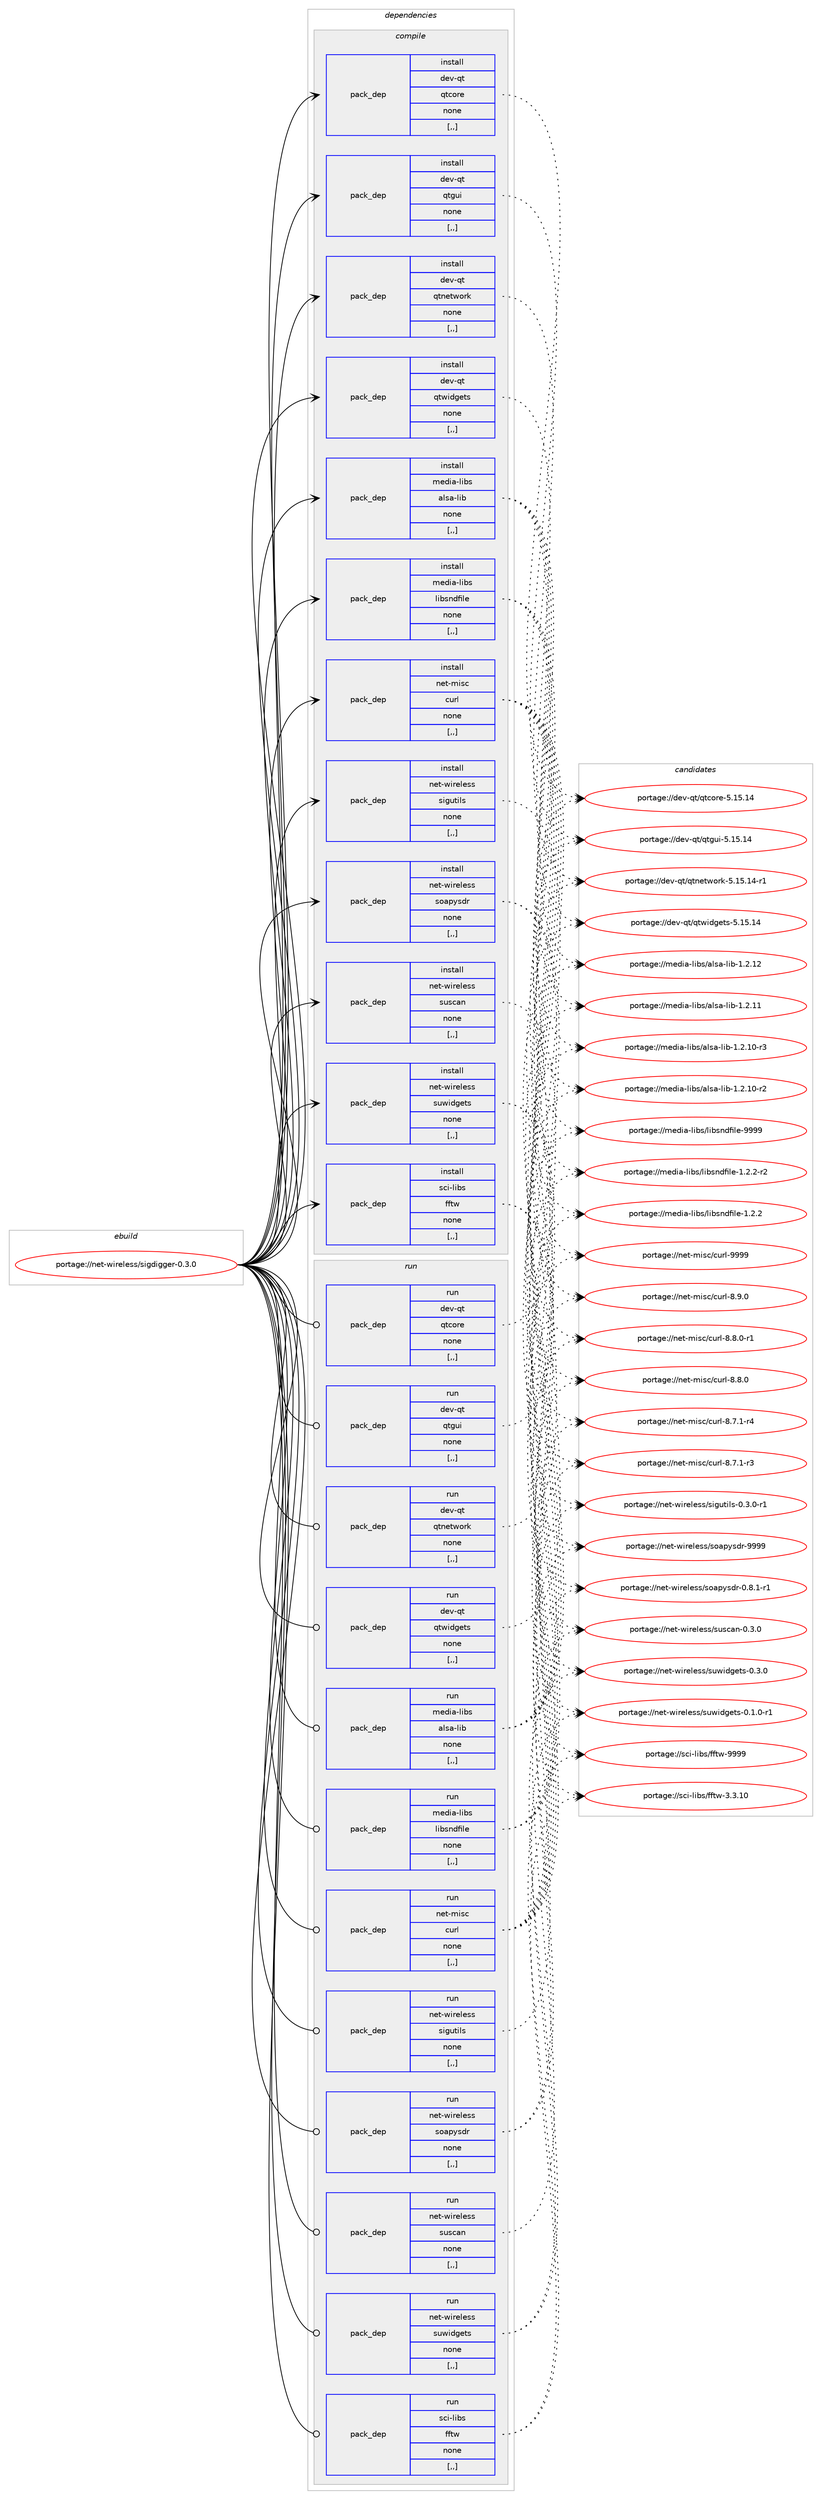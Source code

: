 digraph prolog {

# *************
# Graph options
# *************

newrank=true;
concentrate=true;
compound=true;
graph [rankdir=LR,fontname=Helvetica,fontsize=10,ranksep=1.5];#, ranksep=2.5, nodesep=0.2];
edge  [arrowhead=vee];
node  [fontname=Helvetica,fontsize=10];

# **********
# The ebuild
# **********

subgraph cluster_leftcol {
color=gray;
label=<<i>ebuild</i>>;
id [label="portage://net-wireless/sigdigger-0.3.0", color=red, width=4, href="../net-wireless/sigdigger-0.3.0.svg"];
}

# ****************
# The dependencies
# ****************

subgraph cluster_midcol {
color=gray;
label=<<i>dependencies</i>>;
subgraph cluster_compile {
fillcolor="#eeeeee";
style=filled;
label=<<i>compile</i>>;
subgraph pack283884 {
dependency389998 [label=<<TABLE BORDER="0" CELLBORDER="1" CELLSPACING="0" CELLPADDING="4" WIDTH="220"><TR><TD ROWSPAN="6" CELLPADDING="30">pack_dep</TD></TR><TR><TD WIDTH="110">install</TD></TR><TR><TD>dev-qt</TD></TR><TR><TD>qtcore</TD></TR><TR><TD>none</TD></TR><TR><TD>[,,]</TD></TR></TABLE>>, shape=none, color=blue];
}
id:e -> dependency389998:w [weight=20,style="solid",arrowhead="vee"];
subgraph pack283885 {
dependency389999 [label=<<TABLE BORDER="0" CELLBORDER="1" CELLSPACING="0" CELLPADDING="4" WIDTH="220"><TR><TD ROWSPAN="6" CELLPADDING="30">pack_dep</TD></TR><TR><TD WIDTH="110">install</TD></TR><TR><TD>dev-qt</TD></TR><TR><TD>qtgui</TD></TR><TR><TD>none</TD></TR><TR><TD>[,,]</TD></TR></TABLE>>, shape=none, color=blue];
}
id:e -> dependency389999:w [weight=20,style="solid",arrowhead="vee"];
subgraph pack283886 {
dependency390000 [label=<<TABLE BORDER="0" CELLBORDER="1" CELLSPACING="0" CELLPADDING="4" WIDTH="220"><TR><TD ROWSPAN="6" CELLPADDING="30">pack_dep</TD></TR><TR><TD WIDTH="110">install</TD></TR><TR><TD>dev-qt</TD></TR><TR><TD>qtnetwork</TD></TR><TR><TD>none</TD></TR><TR><TD>[,,]</TD></TR></TABLE>>, shape=none, color=blue];
}
id:e -> dependency390000:w [weight=20,style="solid",arrowhead="vee"];
subgraph pack283887 {
dependency390001 [label=<<TABLE BORDER="0" CELLBORDER="1" CELLSPACING="0" CELLPADDING="4" WIDTH="220"><TR><TD ROWSPAN="6" CELLPADDING="30">pack_dep</TD></TR><TR><TD WIDTH="110">install</TD></TR><TR><TD>dev-qt</TD></TR><TR><TD>qtwidgets</TD></TR><TR><TD>none</TD></TR><TR><TD>[,,]</TD></TR></TABLE>>, shape=none, color=blue];
}
id:e -> dependency390001:w [weight=20,style="solid",arrowhead="vee"];
subgraph pack283888 {
dependency390002 [label=<<TABLE BORDER="0" CELLBORDER="1" CELLSPACING="0" CELLPADDING="4" WIDTH="220"><TR><TD ROWSPAN="6" CELLPADDING="30">pack_dep</TD></TR><TR><TD WIDTH="110">install</TD></TR><TR><TD>media-libs</TD></TR><TR><TD>alsa-lib</TD></TR><TR><TD>none</TD></TR><TR><TD>[,,]</TD></TR></TABLE>>, shape=none, color=blue];
}
id:e -> dependency390002:w [weight=20,style="solid",arrowhead="vee"];
subgraph pack283889 {
dependency390003 [label=<<TABLE BORDER="0" CELLBORDER="1" CELLSPACING="0" CELLPADDING="4" WIDTH="220"><TR><TD ROWSPAN="6" CELLPADDING="30">pack_dep</TD></TR><TR><TD WIDTH="110">install</TD></TR><TR><TD>media-libs</TD></TR><TR><TD>libsndfile</TD></TR><TR><TD>none</TD></TR><TR><TD>[,,]</TD></TR></TABLE>>, shape=none, color=blue];
}
id:e -> dependency390003:w [weight=20,style="solid",arrowhead="vee"];
subgraph pack283890 {
dependency390004 [label=<<TABLE BORDER="0" CELLBORDER="1" CELLSPACING="0" CELLPADDING="4" WIDTH="220"><TR><TD ROWSPAN="6" CELLPADDING="30">pack_dep</TD></TR><TR><TD WIDTH="110">install</TD></TR><TR><TD>net-misc</TD></TR><TR><TD>curl</TD></TR><TR><TD>none</TD></TR><TR><TD>[,,]</TD></TR></TABLE>>, shape=none, color=blue];
}
id:e -> dependency390004:w [weight=20,style="solid",arrowhead="vee"];
subgraph pack283891 {
dependency390005 [label=<<TABLE BORDER="0" CELLBORDER="1" CELLSPACING="0" CELLPADDING="4" WIDTH="220"><TR><TD ROWSPAN="6" CELLPADDING="30">pack_dep</TD></TR><TR><TD WIDTH="110">install</TD></TR><TR><TD>net-wireless</TD></TR><TR><TD>sigutils</TD></TR><TR><TD>none</TD></TR><TR><TD>[,,]</TD></TR></TABLE>>, shape=none, color=blue];
}
id:e -> dependency390005:w [weight=20,style="solid",arrowhead="vee"];
subgraph pack283892 {
dependency390006 [label=<<TABLE BORDER="0" CELLBORDER="1" CELLSPACING="0" CELLPADDING="4" WIDTH="220"><TR><TD ROWSPAN="6" CELLPADDING="30">pack_dep</TD></TR><TR><TD WIDTH="110">install</TD></TR><TR><TD>net-wireless</TD></TR><TR><TD>soapysdr</TD></TR><TR><TD>none</TD></TR><TR><TD>[,,]</TD></TR></TABLE>>, shape=none, color=blue];
}
id:e -> dependency390006:w [weight=20,style="solid",arrowhead="vee"];
subgraph pack283893 {
dependency390007 [label=<<TABLE BORDER="0" CELLBORDER="1" CELLSPACING="0" CELLPADDING="4" WIDTH="220"><TR><TD ROWSPAN="6" CELLPADDING="30">pack_dep</TD></TR><TR><TD WIDTH="110">install</TD></TR><TR><TD>net-wireless</TD></TR><TR><TD>suscan</TD></TR><TR><TD>none</TD></TR><TR><TD>[,,]</TD></TR></TABLE>>, shape=none, color=blue];
}
id:e -> dependency390007:w [weight=20,style="solid",arrowhead="vee"];
subgraph pack283894 {
dependency390008 [label=<<TABLE BORDER="0" CELLBORDER="1" CELLSPACING="0" CELLPADDING="4" WIDTH="220"><TR><TD ROWSPAN="6" CELLPADDING="30">pack_dep</TD></TR><TR><TD WIDTH="110">install</TD></TR><TR><TD>net-wireless</TD></TR><TR><TD>suwidgets</TD></TR><TR><TD>none</TD></TR><TR><TD>[,,]</TD></TR></TABLE>>, shape=none, color=blue];
}
id:e -> dependency390008:w [weight=20,style="solid",arrowhead="vee"];
subgraph pack283895 {
dependency390009 [label=<<TABLE BORDER="0" CELLBORDER="1" CELLSPACING="0" CELLPADDING="4" WIDTH="220"><TR><TD ROWSPAN="6" CELLPADDING="30">pack_dep</TD></TR><TR><TD WIDTH="110">install</TD></TR><TR><TD>sci-libs</TD></TR><TR><TD>fftw</TD></TR><TR><TD>none</TD></TR><TR><TD>[,,]</TD></TR></TABLE>>, shape=none, color=blue];
}
id:e -> dependency390009:w [weight=20,style="solid",arrowhead="vee"];
}
subgraph cluster_compileandrun {
fillcolor="#eeeeee";
style=filled;
label=<<i>compile and run</i>>;
}
subgraph cluster_run {
fillcolor="#eeeeee";
style=filled;
label=<<i>run</i>>;
subgraph pack283896 {
dependency390010 [label=<<TABLE BORDER="0" CELLBORDER="1" CELLSPACING="0" CELLPADDING="4" WIDTH="220"><TR><TD ROWSPAN="6" CELLPADDING="30">pack_dep</TD></TR><TR><TD WIDTH="110">run</TD></TR><TR><TD>dev-qt</TD></TR><TR><TD>qtcore</TD></TR><TR><TD>none</TD></TR><TR><TD>[,,]</TD></TR></TABLE>>, shape=none, color=blue];
}
id:e -> dependency390010:w [weight=20,style="solid",arrowhead="odot"];
subgraph pack283897 {
dependency390011 [label=<<TABLE BORDER="0" CELLBORDER="1" CELLSPACING="0" CELLPADDING="4" WIDTH="220"><TR><TD ROWSPAN="6" CELLPADDING="30">pack_dep</TD></TR><TR><TD WIDTH="110">run</TD></TR><TR><TD>dev-qt</TD></TR><TR><TD>qtgui</TD></TR><TR><TD>none</TD></TR><TR><TD>[,,]</TD></TR></TABLE>>, shape=none, color=blue];
}
id:e -> dependency390011:w [weight=20,style="solid",arrowhead="odot"];
subgraph pack283898 {
dependency390012 [label=<<TABLE BORDER="0" CELLBORDER="1" CELLSPACING="0" CELLPADDING="4" WIDTH="220"><TR><TD ROWSPAN="6" CELLPADDING="30">pack_dep</TD></TR><TR><TD WIDTH="110">run</TD></TR><TR><TD>dev-qt</TD></TR><TR><TD>qtnetwork</TD></TR><TR><TD>none</TD></TR><TR><TD>[,,]</TD></TR></TABLE>>, shape=none, color=blue];
}
id:e -> dependency390012:w [weight=20,style="solid",arrowhead="odot"];
subgraph pack283899 {
dependency390013 [label=<<TABLE BORDER="0" CELLBORDER="1" CELLSPACING="0" CELLPADDING="4" WIDTH="220"><TR><TD ROWSPAN="6" CELLPADDING="30">pack_dep</TD></TR><TR><TD WIDTH="110">run</TD></TR><TR><TD>dev-qt</TD></TR><TR><TD>qtwidgets</TD></TR><TR><TD>none</TD></TR><TR><TD>[,,]</TD></TR></TABLE>>, shape=none, color=blue];
}
id:e -> dependency390013:w [weight=20,style="solid",arrowhead="odot"];
subgraph pack283900 {
dependency390014 [label=<<TABLE BORDER="0" CELLBORDER="1" CELLSPACING="0" CELLPADDING="4" WIDTH="220"><TR><TD ROWSPAN="6" CELLPADDING="30">pack_dep</TD></TR><TR><TD WIDTH="110">run</TD></TR><TR><TD>media-libs</TD></TR><TR><TD>alsa-lib</TD></TR><TR><TD>none</TD></TR><TR><TD>[,,]</TD></TR></TABLE>>, shape=none, color=blue];
}
id:e -> dependency390014:w [weight=20,style="solid",arrowhead="odot"];
subgraph pack283901 {
dependency390015 [label=<<TABLE BORDER="0" CELLBORDER="1" CELLSPACING="0" CELLPADDING="4" WIDTH="220"><TR><TD ROWSPAN="6" CELLPADDING="30">pack_dep</TD></TR><TR><TD WIDTH="110">run</TD></TR><TR><TD>media-libs</TD></TR><TR><TD>libsndfile</TD></TR><TR><TD>none</TD></TR><TR><TD>[,,]</TD></TR></TABLE>>, shape=none, color=blue];
}
id:e -> dependency390015:w [weight=20,style="solid",arrowhead="odot"];
subgraph pack283902 {
dependency390016 [label=<<TABLE BORDER="0" CELLBORDER="1" CELLSPACING="0" CELLPADDING="4" WIDTH="220"><TR><TD ROWSPAN="6" CELLPADDING="30">pack_dep</TD></TR><TR><TD WIDTH="110">run</TD></TR><TR><TD>net-misc</TD></TR><TR><TD>curl</TD></TR><TR><TD>none</TD></TR><TR><TD>[,,]</TD></TR></TABLE>>, shape=none, color=blue];
}
id:e -> dependency390016:w [weight=20,style="solid",arrowhead="odot"];
subgraph pack283903 {
dependency390017 [label=<<TABLE BORDER="0" CELLBORDER="1" CELLSPACING="0" CELLPADDING="4" WIDTH="220"><TR><TD ROWSPAN="6" CELLPADDING="30">pack_dep</TD></TR><TR><TD WIDTH="110">run</TD></TR><TR><TD>net-wireless</TD></TR><TR><TD>sigutils</TD></TR><TR><TD>none</TD></TR><TR><TD>[,,]</TD></TR></TABLE>>, shape=none, color=blue];
}
id:e -> dependency390017:w [weight=20,style="solid",arrowhead="odot"];
subgraph pack283904 {
dependency390018 [label=<<TABLE BORDER="0" CELLBORDER="1" CELLSPACING="0" CELLPADDING="4" WIDTH="220"><TR><TD ROWSPAN="6" CELLPADDING="30">pack_dep</TD></TR><TR><TD WIDTH="110">run</TD></TR><TR><TD>net-wireless</TD></TR><TR><TD>soapysdr</TD></TR><TR><TD>none</TD></TR><TR><TD>[,,]</TD></TR></TABLE>>, shape=none, color=blue];
}
id:e -> dependency390018:w [weight=20,style="solid",arrowhead="odot"];
subgraph pack283905 {
dependency390019 [label=<<TABLE BORDER="0" CELLBORDER="1" CELLSPACING="0" CELLPADDING="4" WIDTH="220"><TR><TD ROWSPAN="6" CELLPADDING="30">pack_dep</TD></TR><TR><TD WIDTH="110">run</TD></TR><TR><TD>net-wireless</TD></TR><TR><TD>suscan</TD></TR><TR><TD>none</TD></TR><TR><TD>[,,]</TD></TR></TABLE>>, shape=none, color=blue];
}
id:e -> dependency390019:w [weight=20,style="solid",arrowhead="odot"];
subgraph pack283906 {
dependency390020 [label=<<TABLE BORDER="0" CELLBORDER="1" CELLSPACING="0" CELLPADDING="4" WIDTH="220"><TR><TD ROWSPAN="6" CELLPADDING="30">pack_dep</TD></TR><TR><TD WIDTH="110">run</TD></TR><TR><TD>net-wireless</TD></TR><TR><TD>suwidgets</TD></TR><TR><TD>none</TD></TR><TR><TD>[,,]</TD></TR></TABLE>>, shape=none, color=blue];
}
id:e -> dependency390020:w [weight=20,style="solid",arrowhead="odot"];
subgraph pack283907 {
dependency390021 [label=<<TABLE BORDER="0" CELLBORDER="1" CELLSPACING="0" CELLPADDING="4" WIDTH="220"><TR><TD ROWSPAN="6" CELLPADDING="30">pack_dep</TD></TR><TR><TD WIDTH="110">run</TD></TR><TR><TD>sci-libs</TD></TR><TR><TD>fftw</TD></TR><TR><TD>none</TD></TR><TR><TD>[,,]</TD></TR></TABLE>>, shape=none, color=blue];
}
id:e -> dependency390021:w [weight=20,style="solid",arrowhead="odot"];
}
}

# **************
# The candidates
# **************

subgraph cluster_choices {
rank=same;
color=gray;
label=<<i>candidates</i>>;

subgraph choice283884 {
color=black;
nodesep=1;
choice1001011184511311647113116991111141014553464953464952 [label="portage://dev-qt/qtcore-5.15.14", color=red, width=4,href="../dev-qt/qtcore-5.15.14.svg"];
dependency389998:e -> choice1001011184511311647113116991111141014553464953464952:w [style=dotted,weight="100"];
}
subgraph choice283885 {
color=black;
nodesep=1;
choice10010111845113116471131161031171054553464953464952 [label="portage://dev-qt/qtgui-5.15.14", color=red, width=4,href="../dev-qt/qtgui-5.15.14.svg"];
dependency389999:e -> choice10010111845113116471131161031171054553464953464952:w [style=dotted,weight="100"];
}
subgraph choice283886 {
color=black;
nodesep=1;
choice100101118451131164711311611010111611911111410745534649534649524511449 [label="portage://dev-qt/qtnetwork-5.15.14-r1", color=red, width=4,href="../dev-qt/qtnetwork-5.15.14-r1.svg"];
dependency390000:e -> choice100101118451131164711311611010111611911111410745534649534649524511449:w [style=dotted,weight="100"];
}
subgraph choice283887 {
color=black;
nodesep=1;
choice10010111845113116471131161191051001031011161154553464953464952 [label="portage://dev-qt/qtwidgets-5.15.14", color=red, width=4,href="../dev-qt/qtwidgets-5.15.14.svg"];
dependency390001:e -> choice10010111845113116471131161191051001031011161154553464953464952:w [style=dotted,weight="100"];
}
subgraph choice283888 {
color=black;
nodesep=1;
choice109101100105974510810598115479710811597451081059845494650464950 [label="portage://media-libs/alsa-lib-1.2.12", color=red, width=4,href="../media-libs/alsa-lib-1.2.12.svg"];
choice109101100105974510810598115479710811597451081059845494650464949 [label="portage://media-libs/alsa-lib-1.2.11", color=red, width=4,href="../media-libs/alsa-lib-1.2.11.svg"];
choice1091011001059745108105981154797108115974510810598454946504649484511451 [label="portage://media-libs/alsa-lib-1.2.10-r3", color=red, width=4,href="../media-libs/alsa-lib-1.2.10-r3.svg"];
choice1091011001059745108105981154797108115974510810598454946504649484511450 [label="portage://media-libs/alsa-lib-1.2.10-r2", color=red, width=4,href="../media-libs/alsa-lib-1.2.10-r2.svg"];
dependency390002:e -> choice109101100105974510810598115479710811597451081059845494650464950:w [style=dotted,weight="100"];
dependency390002:e -> choice109101100105974510810598115479710811597451081059845494650464949:w [style=dotted,weight="100"];
dependency390002:e -> choice1091011001059745108105981154797108115974510810598454946504649484511451:w [style=dotted,weight="100"];
dependency390002:e -> choice1091011001059745108105981154797108115974510810598454946504649484511450:w [style=dotted,weight="100"];
}
subgraph choice283889 {
color=black;
nodesep=1;
choice10910110010597451081059811547108105981151101001021051081014557575757 [label="portage://media-libs/libsndfile-9999", color=red, width=4,href="../media-libs/libsndfile-9999.svg"];
choice10910110010597451081059811547108105981151101001021051081014549465046504511450 [label="portage://media-libs/libsndfile-1.2.2-r2", color=red, width=4,href="../media-libs/libsndfile-1.2.2-r2.svg"];
choice1091011001059745108105981154710810598115110100102105108101454946504650 [label="portage://media-libs/libsndfile-1.2.2", color=red, width=4,href="../media-libs/libsndfile-1.2.2.svg"];
dependency390003:e -> choice10910110010597451081059811547108105981151101001021051081014557575757:w [style=dotted,weight="100"];
dependency390003:e -> choice10910110010597451081059811547108105981151101001021051081014549465046504511450:w [style=dotted,weight="100"];
dependency390003:e -> choice1091011001059745108105981154710810598115110100102105108101454946504650:w [style=dotted,weight="100"];
}
subgraph choice283890 {
color=black;
nodesep=1;
choice110101116451091051159947991171141084557575757 [label="portage://net-misc/curl-9999", color=red, width=4,href="../net-misc/curl-9999.svg"];
choice11010111645109105115994799117114108455646574648 [label="portage://net-misc/curl-8.9.0", color=red, width=4,href="../net-misc/curl-8.9.0.svg"];
choice110101116451091051159947991171141084556465646484511449 [label="portage://net-misc/curl-8.8.0-r1", color=red, width=4,href="../net-misc/curl-8.8.0-r1.svg"];
choice11010111645109105115994799117114108455646564648 [label="portage://net-misc/curl-8.8.0", color=red, width=4,href="../net-misc/curl-8.8.0.svg"];
choice110101116451091051159947991171141084556465546494511452 [label="portage://net-misc/curl-8.7.1-r4", color=red, width=4,href="../net-misc/curl-8.7.1-r4.svg"];
choice110101116451091051159947991171141084556465546494511451 [label="portage://net-misc/curl-8.7.1-r3", color=red, width=4,href="../net-misc/curl-8.7.1-r3.svg"];
dependency390004:e -> choice110101116451091051159947991171141084557575757:w [style=dotted,weight="100"];
dependency390004:e -> choice11010111645109105115994799117114108455646574648:w [style=dotted,weight="100"];
dependency390004:e -> choice110101116451091051159947991171141084556465646484511449:w [style=dotted,weight="100"];
dependency390004:e -> choice11010111645109105115994799117114108455646564648:w [style=dotted,weight="100"];
dependency390004:e -> choice110101116451091051159947991171141084556465546494511452:w [style=dotted,weight="100"];
dependency390004:e -> choice110101116451091051159947991171141084556465546494511451:w [style=dotted,weight="100"];
}
subgraph choice283891 {
color=black;
nodesep=1;
choice11010111645119105114101108101115115471151051031171161051081154548465146484511449 [label="portage://net-wireless/sigutils-0.3.0-r1", color=red, width=4,href="../net-wireless/sigutils-0.3.0-r1.svg"];
dependency390005:e -> choice11010111645119105114101108101115115471151051031171161051081154548465146484511449:w [style=dotted,weight="100"];
}
subgraph choice283892 {
color=black;
nodesep=1;
choice1101011164511910511410110810111511547115111971121211151001144557575757 [label="portage://net-wireless/soapysdr-9999", color=red, width=4,href="../net-wireless/soapysdr-9999.svg"];
choice1101011164511910511410110810111511547115111971121211151001144548465646494511449 [label="portage://net-wireless/soapysdr-0.8.1-r1", color=red, width=4,href="../net-wireless/soapysdr-0.8.1-r1.svg"];
dependency390006:e -> choice1101011164511910511410110810111511547115111971121211151001144557575757:w [style=dotted,weight="100"];
dependency390006:e -> choice1101011164511910511410110810111511547115111971121211151001144548465646494511449:w [style=dotted,weight="100"];
}
subgraph choice283893 {
color=black;
nodesep=1;
choice11010111645119105114101108101115115471151171159997110454846514648 [label="portage://net-wireless/suscan-0.3.0", color=red, width=4,href="../net-wireless/suscan-0.3.0.svg"];
dependency390007:e -> choice11010111645119105114101108101115115471151171159997110454846514648:w [style=dotted,weight="100"];
}
subgraph choice283894 {
color=black;
nodesep=1;
choice1101011164511910511410110810111511547115117119105100103101116115454846514648 [label="portage://net-wireless/suwidgets-0.3.0", color=red, width=4,href="../net-wireless/suwidgets-0.3.0.svg"];
choice11010111645119105114101108101115115471151171191051001031011161154548464946484511449 [label="portage://net-wireless/suwidgets-0.1.0-r1", color=red, width=4,href="../net-wireless/suwidgets-0.1.0-r1.svg"];
dependency390008:e -> choice1101011164511910511410110810111511547115117119105100103101116115454846514648:w [style=dotted,weight="100"];
dependency390008:e -> choice11010111645119105114101108101115115471151171191051001031011161154548464946484511449:w [style=dotted,weight="100"];
}
subgraph choice283895 {
color=black;
nodesep=1;
choice115991054510810598115471021021161194557575757 [label="portage://sci-libs/fftw-9999", color=red, width=4,href="../sci-libs/fftw-9999.svg"];
choice1159910545108105981154710210211611945514651464948 [label="portage://sci-libs/fftw-3.3.10", color=red, width=4,href="../sci-libs/fftw-3.3.10.svg"];
dependency390009:e -> choice115991054510810598115471021021161194557575757:w [style=dotted,weight="100"];
dependency390009:e -> choice1159910545108105981154710210211611945514651464948:w [style=dotted,weight="100"];
}
subgraph choice283896 {
color=black;
nodesep=1;
choice1001011184511311647113116991111141014553464953464952 [label="portage://dev-qt/qtcore-5.15.14", color=red, width=4,href="../dev-qt/qtcore-5.15.14.svg"];
dependency390010:e -> choice1001011184511311647113116991111141014553464953464952:w [style=dotted,weight="100"];
}
subgraph choice283897 {
color=black;
nodesep=1;
choice10010111845113116471131161031171054553464953464952 [label="portage://dev-qt/qtgui-5.15.14", color=red, width=4,href="../dev-qt/qtgui-5.15.14.svg"];
dependency390011:e -> choice10010111845113116471131161031171054553464953464952:w [style=dotted,weight="100"];
}
subgraph choice283898 {
color=black;
nodesep=1;
choice100101118451131164711311611010111611911111410745534649534649524511449 [label="portage://dev-qt/qtnetwork-5.15.14-r1", color=red, width=4,href="../dev-qt/qtnetwork-5.15.14-r1.svg"];
dependency390012:e -> choice100101118451131164711311611010111611911111410745534649534649524511449:w [style=dotted,weight="100"];
}
subgraph choice283899 {
color=black;
nodesep=1;
choice10010111845113116471131161191051001031011161154553464953464952 [label="portage://dev-qt/qtwidgets-5.15.14", color=red, width=4,href="../dev-qt/qtwidgets-5.15.14.svg"];
dependency390013:e -> choice10010111845113116471131161191051001031011161154553464953464952:w [style=dotted,weight="100"];
}
subgraph choice283900 {
color=black;
nodesep=1;
choice109101100105974510810598115479710811597451081059845494650464950 [label="portage://media-libs/alsa-lib-1.2.12", color=red, width=4,href="../media-libs/alsa-lib-1.2.12.svg"];
choice109101100105974510810598115479710811597451081059845494650464949 [label="portage://media-libs/alsa-lib-1.2.11", color=red, width=4,href="../media-libs/alsa-lib-1.2.11.svg"];
choice1091011001059745108105981154797108115974510810598454946504649484511451 [label="portage://media-libs/alsa-lib-1.2.10-r3", color=red, width=4,href="../media-libs/alsa-lib-1.2.10-r3.svg"];
choice1091011001059745108105981154797108115974510810598454946504649484511450 [label="portage://media-libs/alsa-lib-1.2.10-r2", color=red, width=4,href="../media-libs/alsa-lib-1.2.10-r2.svg"];
dependency390014:e -> choice109101100105974510810598115479710811597451081059845494650464950:w [style=dotted,weight="100"];
dependency390014:e -> choice109101100105974510810598115479710811597451081059845494650464949:w [style=dotted,weight="100"];
dependency390014:e -> choice1091011001059745108105981154797108115974510810598454946504649484511451:w [style=dotted,weight="100"];
dependency390014:e -> choice1091011001059745108105981154797108115974510810598454946504649484511450:w [style=dotted,weight="100"];
}
subgraph choice283901 {
color=black;
nodesep=1;
choice10910110010597451081059811547108105981151101001021051081014557575757 [label="portage://media-libs/libsndfile-9999", color=red, width=4,href="../media-libs/libsndfile-9999.svg"];
choice10910110010597451081059811547108105981151101001021051081014549465046504511450 [label="portage://media-libs/libsndfile-1.2.2-r2", color=red, width=4,href="../media-libs/libsndfile-1.2.2-r2.svg"];
choice1091011001059745108105981154710810598115110100102105108101454946504650 [label="portage://media-libs/libsndfile-1.2.2", color=red, width=4,href="../media-libs/libsndfile-1.2.2.svg"];
dependency390015:e -> choice10910110010597451081059811547108105981151101001021051081014557575757:w [style=dotted,weight="100"];
dependency390015:e -> choice10910110010597451081059811547108105981151101001021051081014549465046504511450:w [style=dotted,weight="100"];
dependency390015:e -> choice1091011001059745108105981154710810598115110100102105108101454946504650:w [style=dotted,weight="100"];
}
subgraph choice283902 {
color=black;
nodesep=1;
choice110101116451091051159947991171141084557575757 [label="portage://net-misc/curl-9999", color=red, width=4,href="../net-misc/curl-9999.svg"];
choice11010111645109105115994799117114108455646574648 [label="portage://net-misc/curl-8.9.0", color=red, width=4,href="../net-misc/curl-8.9.0.svg"];
choice110101116451091051159947991171141084556465646484511449 [label="portage://net-misc/curl-8.8.0-r1", color=red, width=4,href="../net-misc/curl-8.8.0-r1.svg"];
choice11010111645109105115994799117114108455646564648 [label="portage://net-misc/curl-8.8.0", color=red, width=4,href="../net-misc/curl-8.8.0.svg"];
choice110101116451091051159947991171141084556465546494511452 [label="portage://net-misc/curl-8.7.1-r4", color=red, width=4,href="../net-misc/curl-8.7.1-r4.svg"];
choice110101116451091051159947991171141084556465546494511451 [label="portage://net-misc/curl-8.7.1-r3", color=red, width=4,href="../net-misc/curl-8.7.1-r3.svg"];
dependency390016:e -> choice110101116451091051159947991171141084557575757:w [style=dotted,weight="100"];
dependency390016:e -> choice11010111645109105115994799117114108455646574648:w [style=dotted,weight="100"];
dependency390016:e -> choice110101116451091051159947991171141084556465646484511449:w [style=dotted,weight="100"];
dependency390016:e -> choice11010111645109105115994799117114108455646564648:w [style=dotted,weight="100"];
dependency390016:e -> choice110101116451091051159947991171141084556465546494511452:w [style=dotted,weight="100"];
dependency390016:e -> choice110101116451091051159947991171141084556465546494511451:w [style=dotted,weight="100"];
}
subgraph choice283903 {
color=black;
nodesep=1;
choice11010111645119105114101108101115115471151051031171161051081154548465146484511449 [label="portage://net-wireless/sigutils-0.3.0-r1", color=red, width=4,href="../net-wireless/sigutils-0.3.0-r1.svg"];
dependency390017:e -> choice11010111645119105114101108101115115471151051031171161051081154548465146484511449:w [style=dotted,weight="100"];
}
subgraph choice283904 {
color=black;
nodesep=1;
choice1101011164511910511410110810111511547115111971121211151001144557575757 [label="portage://net-wireless/soapysdr-9999", color=red, width=4,href="../net-wireless/soapysdr-9999.svg"];
choice1101011164511910511410110810111511547115111971121211151001144548465646494511449 [label="portage://net-wireless/soapysdr-0.8.1-r1", color=red, width=4,href="../net-wireless/soapysdr-0.8.1-r1.svg"];
dependency390018:e -> choice1101011164511910511410110810111511547115111971121211151001144557575757:w [style=dotted,weight="100"];
dependency390018:e -> choice1101011164511910511410110810111511547115111971121211151001144548465646494511449:w [style=dotted,weight="100"];
}
subgraph choice283905 {
color=black;
nodesep=1;
choice11010111645119105114101108101115115471151171159997110454846514648 [label="portage://net-wireless/suscan-0.3.0", color=red, width=4,href="../net-wireless/suscan-0.3.0.svg"];
dependency390019:e -> choice11010111645119105114101108101115115471151171159997110454846514648:w [style=dotted,weight="100"];
}
subgraph choice283906 {
color=black;
nodesep=1;
choice1101011164511910511410110810111511547115117119105100103101116115454846514648 [label="portage://net-wireless/suwidgets-0.3.0", color=red, width=4,href="../net-wireless/suwidgets-0.3.0.svg"];
choice11010111645119105114101108101115115471151171191051001031011161154548464946484511449 [label="portage://net-wireless/suwidgets-0.1.0-r1", color=red, width=4,href="../net-wireless/suwidgets-0.1.0-r1.svg"];
dependency390020:e -> choice1101011164511910511410110810111511547115117119105100103101116115454846514648:w [style=dotted,weight="100"];
dependency390020:e -> choice11010111645119105114101108101115115471151171191051001031011161154548464946484511449:w [style=dotted,weight="100"];
}
subgraph choice283907 {
color=black;
nodesep=1;
choice115991054510810598115471021021161194557575757 [label="portage://sci-libs/fftw-9999", color=red, width=4,href="../sci-libs/fftw-9999.svg"];
choice1159910545108105981154710210211611945514651464948 [label="portage://sci-libs/fftw-3.3.10", color=red, width=4,href="../sci-libs/fftw-3.3.10.svg"];
dependency390021:e -> choice115991054510810598115471021021161194557575757:w [style=dotted,weight="100"];
dependency390021:e -> choice1159910545108105981154710210211611945514651464948:w [style=dotted,weight="100"];
}
}

}
